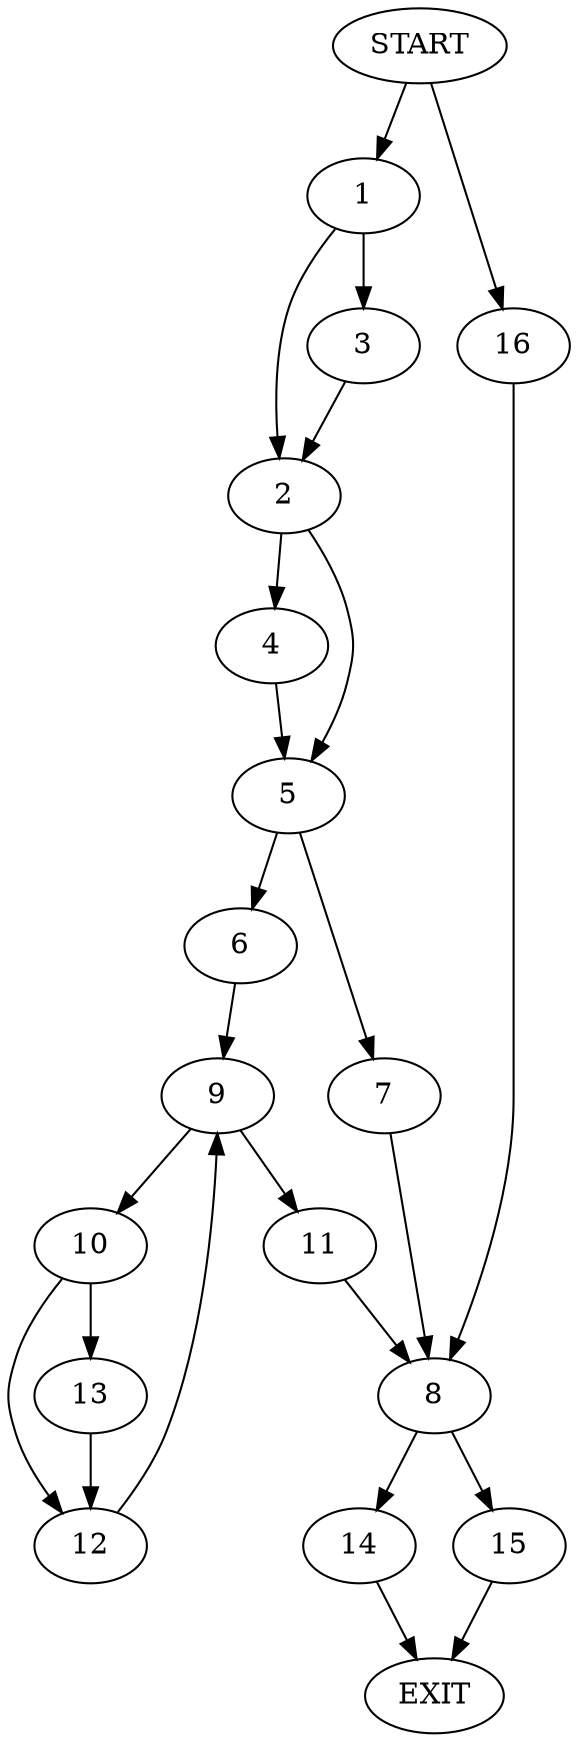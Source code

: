 digraph {
0 [label="START"]
17 [label="EXIT"]
0 -> 1
1 -> 2
1 -> 3
2 -> 4
2 -> 5
3 -> 2
5 -> 6
5 -> 7
4 -> 5
7 -> 8
6 -> 9
9 -> 10
9 -> 11
11 -> 8
10 -> 12
10 -> 13
13 -> 12
12 -> 9
8 -> 14
8 -> 15
0 -> 16
16 -> 8
15 -> 17
14 -> 17
}
